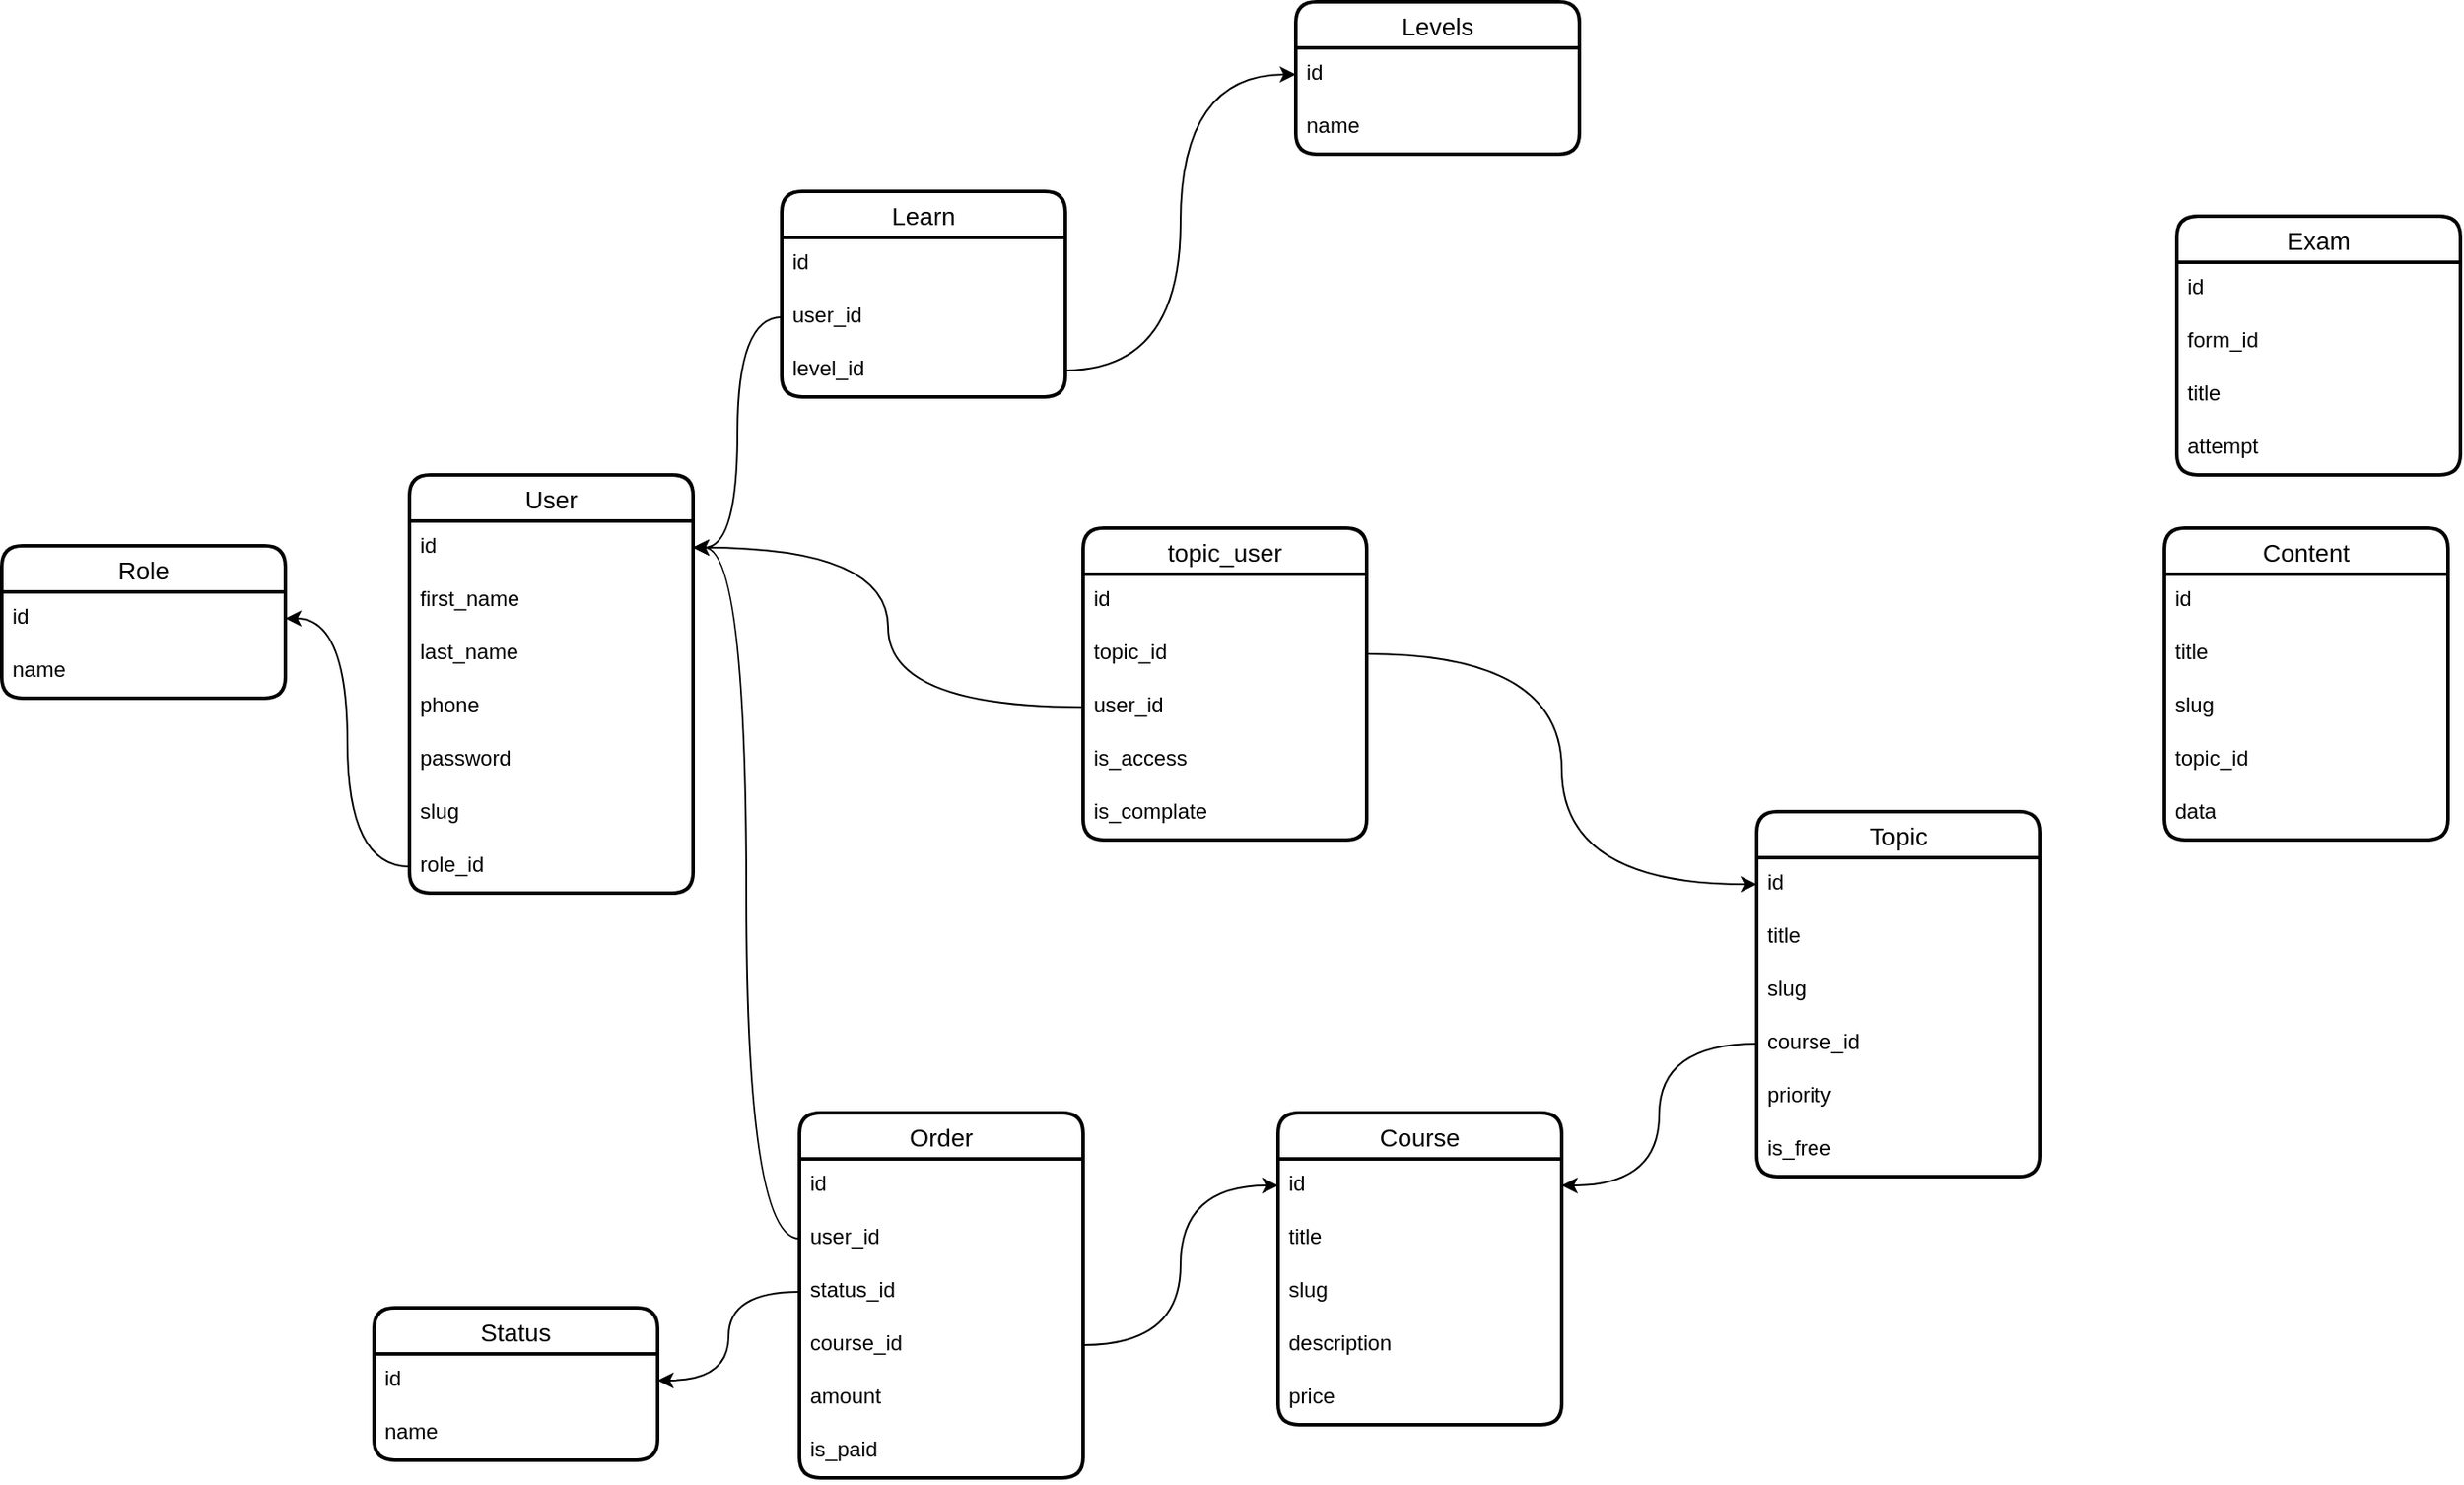 <mxfile version="21.7.4" type="github">
  <diagram name="Страница — 1" id="NtRdYyr6ZoKVLL-gdddZ">
    <mxGraphModel dx="2473" dy="429" grid="1" gridSize="10" guides="1" tooltips="1" connect="1" arrows="1" fold="1" page="1" pageScale="1" pageWidth="827" pageHeight="1169" math="0" shadow="0">
      <root>
        <mxCell id="0" />
        <mxCell id="1" parent="0" />
        <mxCell id="NuASrwZXiK9IL8mTtVK0-1" value="User" style="swimlane;fontStyle=0;childLayout=stackLayout;horizontal=1;startSize=26;horizontalStack=0;resizeParent=1;resizeParentMax=0;resizeLast=0;collapsible=1;marginBottom=0;align=center;fontSize=14;strokeWidth=2;rounded=1;shadow=0;glass=0;swimlaneLine=1;" parent="1" vertex="1">
          <mxGeometry x="-1410" y="1350" width="160" height="236" as="geometry" />
        </mxCell>
        <mxCell id="NuASrwZXiK9IL8mTtVK0-2" value="id" style="text;strokeColor=none;fillColor=none;spacingLeft=4;spacingRight=4;overflow=hidden;rotatable=0;points=[[0,0.5],[1,0.5]];portConstraint=eastwest;fontSize=12;whiteSpace=wrap;html=1;" parent="NuASrwZXiK9IL8mTtVK0-1" vertex="1">
          <mxGeometry y="26" width="160" height="30" as="geometry" />
        </mxCell>
        <mxCell id="NuASrwZXiK9IL8mTtVK0-3" value="first_name" style="text;strokeColor=none;fillColor=none;spacingLeft=4;spacingRight=4;overflow=hidden;rotatable=0;points=[[0,0.5],[1,0.5]];portConstraint=eastwest;fontSize=12;whiteSpace=wrap;html=1;" parent="NuASrwZXiK9IL8mTtVK0-1" vertex="1">
          <mxGeometry y="56" width="160" height="30" as="geometry" />
        </mxCell>
        <mxCell id="NuASrwZXiK9IL8mTtVK0-4" value="last_name" style="text;strokeColor=none;fillColor=none;spacingLeft=4;spacingRight=4;overflow=hidden;rotatable=0;points=[[0,0.5],[1,0.5]];portConstraint=eastwest;fontSize=12;whiteSpace=wrap;html=1;" parent="NuASrwZXiK9IL8mTtVK0-1" vertex="1">
          <mxGeometry y="86" width="160" height="30" as="geometry" />
        </mxCell>
        <mxCell id="NuASrwZXiK9IL8mTtVK0-5" value="phone" style="text;strokeColor=none;fillColor=none;spacingLeft=4;spacingRight=4;overflow=hidden;rotatable=0;points=[[0,0.5],[1,0.5]];portConstraint=eastwest;fontSize=12;whiteSpace=wrap;html=1;" parent="NuASrwZXiK9IL8mTtVK0-1" vertex="1">
          <mxGeometry y="116" width="160" height="30" as="geometry" />
        </mxCell>
        <mxCell id="NuASrwZXiK9IL8mTtVK0-6" value="password" style="text;strokeColor=none;fillColor=none;spacingLeft=4;spacingRight=4;overflow=hidden;rotatable=0;points=[[0,0.5],[1,0.5]];portConstraint=eastwest;fontSize=12;whiteSpace=wrap;html=1;" parent="NuASrwZXiK9IL8mTtVK0-1" vertex="1">
          <mxGeometry y="146" width="160" height="30" as="geometry" />
        </mxCell>
        <mxCell id="NkUbfMzLLiIlSjZARIYw-47" value="slug" style="text;strokeColor=none;fillColor=none;spacingLeft=4;spacingRight=4;overflow=hidden;rotatable=0;points=[[0,0.5],[1,0.5]];portConstraint=eastwest;fontSize=12;whiteSpace=wrap;html=1;" vertex="1" parent="NuASrwZXiK9IL8mTtVK0-1">
          <mxGeometry y="176" width="160" height="30" as="geometry" />
        </mxCell>
        <mxCell id="NuASrwZXiK9IL8mTtVK0-7" value="role_id" style="text;strokeColor=none;fillColor=none;spacingLeft=4;spacingRight=4;overflow=hidden;rotatable=0;points=[[0,0.5],[1,0.5]];portConstraint=eastwest;fontSize=12;whiteSpace=wrap;html=1;" parent="NuASrwZXiK9IL8mTtVK0-1" vertex="1">
          <mxGeometry y="206" width="160" height="30" as="geometry" />
        </mxCell>
        <mxCell id="NuASrwZXiK9IL8mTtVK0-8" value="Role" style="swimlane;fontStyle=0;childLayout=stackLayout;horizontal=1;startSize=26;horizontalStack=0;resizeParent=1;resizeParentMax=0;resizeLast=0;collapsible=1;marginBottom=0;align=center;fontSize=14;strokeWidth=2;rounded=1;shadow=0;glass=0;swimlaneLine=1;" parent="1" vertex="1">
          <mxGeometry x="-1640" y="1390" width="160" height="86" as="geometry" />
        </mxCell>
        <mxCell id="NuASrwZXiK9IL8mTtVK0-9" value="id" style="text;strokeColor=none;fillColor=none;spacingLeft=4;spacingRight=4;overflow=hidden;rotatable=0;points=[[0,0.5],[1,0.5]];portConstraint=eastwest;fontSize=12;whiteSpace=wrap;html=1;" parent="NuASrwZXiK9IL8mTtVK0-8" vertex="1">
          <mxGeometry y="26" width="160" height="30" as="geometry" />
        </mxCell>
        <mxCell id="NuASrwZXiK9IL8mTtVK0-10" value="name" style="text;strokeColor=none;fillColor=none;spacingLeft=4;spacingRight=4;overflow=hidden;rotatable=0;points=[[0,0.5],[1,0.5]];portConstraint=eastwest;fontSize=12;whiteSpace=wrap;html=1;" parent="NuASrwZXiK9IL8mTtVK0-8" vertex="1">
          <mxGeometry y="56" width="160" height="30" as="geometry" />
        </mxCell>
        <mxCell id="NuASrwZXiK9IL8mTtVK0-11" style="edgeStyle=orthogonalEdgeStyle;rounded=0;orthogonalLoop=1;jettySize=auto;html=1;entryX=1;entryY=0.5;entryDx=0;entryDy=0;curved=1;" parent="1" source="NuASrwZXiK9IL8mTtVK0-7" target="NuASrwZXiK9IL8mTtVK0-9" edge="1">
          <mxGeometry relative="1" as="geometry" />
        </mxCell>
        <mxCell id="NuASrwZXiK9IL8mTtVK0-12" value="Course" style="swimlane;fontStyle=0;childLayout=stackLayout;horizontal=1;startSize=26;horizontalStack=0;resizeParent=1;resizeParentMax=0;resizeLast=0;collapsible=1;marginBottom=0;align=center;fontSize=14;strokeWidth=2;rounded=1;shadow=0;glass=0;swimlaneLine=1;" parent="1" vertex="1">
          <mxGeometry x="-920" y="1710" width="160" height="176" as="geometry">
            <mxRectangle x="350" y="140" width="90" height="30" as="alternateBounds" />
          </mxGeometry>
        </mxCell>
        <mxCell id="NuASrwZXiK9IL8mTtVK0-13" value="id" style="text;strokeColor=none;fillColor=none;spacingLeft=4;spacingRight=4;overflow=hidden;rotatable=0;points=[[0,0.5],[1,0.5]];portConstraint=eastwest;fontSize=12;whiteSpace=wrap;html=1;" parent="NuASrwZXiK9IL8mTtVK0-12" vertex="1">
          <mxGeometry y="26" width="160" height="30" as="geometry" />
        </mxCell>
        <mxCell id="NuASrwZXiK9IL8mTtVK0-15" value="title" style="text;strokeColor=none;fillColor=none;spacingLeft=4;spacingRight=4;overflow=hidden;rotatable=0;points=[[0,0.5],[1,0.5]];portConstraint=eastwest;fontSize=12;whiteSpace=wrap;html=1;" parent="NuASrwZXiK9IL8mTtVK0-12" vertex="1">
          <mxGeometry y="56" width="160" height="30" as="geometry" />
        </mxCell>
        <mxCell id="NkUbfMzLLiIlSjZARIYw-48" value="slug" style="text;strokeColor=none;fillColor=none;spacingLeft=4;spacingRight=4;overflow=hidden;rotatable=0;points=[[0,0.5],[1,0.5]];portConstraint=eastwest;fontSize=12;whiteSpace=wrap;html=1;" vertex="1" parent="NuASrwZXiK9IL8mTtVK0-12">
          <mxGeometry y="86" width="160" height="30" as="geometry" />
        </mxCell>
        <mxCell id="NuASrwZXiK9IL8mTtVK0-16" value="description" style="text;strokeColor=none;fillColor=none;spacingLeft=4;spacingRight=4;overflow=hidden;rotatable=0;points=[[0,0.5],[1,0.5]];portConstraint=eastwest;fontSize=12;whiteSpace=wrap;html=1;" parent="NuASrwZXiK9IL8mTtVK0-12" vertex="1">
          <mxGeometry y="116" width="160" height="30" as="geometry" />
        </mxCell>
        <mxCell id="NuASrwZXiK9IL8mTtVK0-18" value="price" style="text;strokeColor=none;fillColor=none;spacingLeft=4;spacingRight=4;overflow=hidden;rotatable=0;points=[[0,0.5],[1,0.5]];portConstraint=eastwest;fontSize=12;whiteSpace=wrap;html=1;" parent="NuASrwZXiK9IL8mTtVK0-12" vertex="1">
          <mxGeometry y="146" width="160" height="30" as="geometry" />
        </mxCell>
        <mxCell id="NuASrwZXiK9IL8mTtVK0-19" value="Topic" style="swimlane;fontStyle=0;childLayout=stackLayout;horizontal=1;startSize=26;horizontalStack=0;resizeParent=1;resizeParentMax=0;resizeLast=0;collapsible=1;marginBottom=0;align=center;fontSize=14;strokeWidth=2;rounded=1;shadow=0;glass=0;swimlaneLine=1;" parent="1" vertex="1">
          <mxGeometry x="-650" y="1540" width="160" height="206" as="geometry" />
        </mxCell>
        <mxCell id="NuASrwZXiK9IL8mTtVK0-20" value="id" style="text;strokeColor=none;fillColor=none;spacingLeft=4;spacingRight=4;overflow=hidden;rotatable=0;points=[[0,0.5],[1,0.5]];portConstraint=eastwest;fontSize=12;whiteSpace=wrap;html=1;" parent="NuASrwZXiK9IL8mTtVK0-19" vertex="1">
          <mxGeometry y="26" width="160" height="30" as="geometry" />
        </mxCell>
        <mxCell id="NuASrwZXiK9IL8mTtVK0-21" value="title" style="text;strokeColor=none;fillColor=none;spacingLeft=4;spacingRight=4;overflow=hidden;rotatable=0;points=[[0,0.5],[1,0.5]];portConstraint=eastwest;fontSize=12;whiteSpace=wrap;html=1;" parent="NuASrwZXiK9IL8mTtVK0-19" vertex="1">
          <mxGeometry y="56" width="160" height="30" as="geometry" />
        </mxCell>
        <mxCell id="NkUbfMzLLiIlSjZARIYw-49" value="slug" style="text;strokeColor=none;fillColor=none;spacingLeft=4;spacingRight=4;overflow=hidden;rotatable=0;points=[[0,0.5],[1,0.5]];portConstraint=eastwest;fontSize=12;whiteSpace=wrap;html=1;" vertex="1" parent="NuASrwZXiK9IL8mTtVK0-19">
          <mxGeometry y="86" width="160" height="30" as="geometry" />
        </mxCell>
        <mxCell id="NuASrwZXiK9IL8mTtVK0-22" value="course_id" style="text;strokeColor=none;fillColor=none;spacingLeft=4;spacingRight=4;overflow=hidden;rotatable=0;points=[[0,0.5],[1,0.5]];portConstraint=eastwest;fontSize=12;whiteSpace=wrap;html=1;" parent="NuASrwZXiK9IL8mTtVK0-19" vertex="1">
          <mxGeometry y="116" width="160" height="30" as="geometry" />
        </mxCell>
        <mxCell id="NuASrwZXiK9IL8mTtVK0-23" value="priority" style="text;strokeColor=none;fillColor=none;spacingLeft=4;spacingRight=4;overflow=hidden;rotatable=0;points=[[0,0.5],[1,0.5]];portConstraint=eastwest;fontSize=12;whiteSpace=wrap;html=1;" parent="NuASrwZXiK9IL8mTtVK0-19" vertex="1">
          <mxGeometry y="146" width="160" height="30" as="geometry" />
        </mxCell>
        <mxCell id="NkUbfMzLLiIlSjZARIYw-1" value="is_free" style="text;strokeColor=none;fillColor=none;spacingLeft=4;spacingRight=4;overflow=hidden;rotatable=0;points=[[0,0.5],[1,0.5]];portConstraint=eastwest;fontSize=12;whiteSpace=wrap;html=1;" vertex="1" parent="NuASrwZXiK9IL8mTtVK0-19">
          <mxGeometry y="176" width="160" height="30" as="geometry" />
        </mxCell>
        <mxCell id="NkUbfMzLLiIlSjZARIYw-2" value="Order" style="swimlane;fontStyle=0;childLayout=stackLayout;horizontal=1;startSize=26;horizontalStack=0;resizeParent=1;resizeParentMax=0;resizeLast=0;collapsible=1;marginBottom=0;align=center;fontSize=14;strokeWidth=2;rounded=1;shadow=0;glass=0;swimlaneLine=1;" vertex="1" parent="1">
          <mxGeometry x="-1190" y="1710" width="160" height="206" as="geometry" />
        </mxCell>
        <mxCell id="NkUbfMzLLiIlSjZARIYw-3" value="id" style="text;strokeColor=none;fillColor=none;spacingLeft=4;spacingRight=4;overflow=hidden;rotatable=0;points=[[0,0.5],[1,0.5]];portConstraint=eastwest;fontSize=12;whiteSpace=wrap;html=1;" vertex="1" parent="NkUbfMzLLiIlSjZARIYw-2">
          <mxGeometry y="26" width="160" height="30" as="geometry" />
        </mxCell>
        <mxCell id="NkUbfMzLLiIlSjZARIYw-5" value="user_id" style="text;strokeColor=none;fillColor=none;spacingLeft=4;spacingRight=4;overflow=hidden;rotatable=0;points=[[0,0.5],[1,0.5]];portConstraint=eastwest;fontSize=12;whiteSpace=wrap;html=1;" vertex="1" parent="NkUbfMzLLiIlSjZARIYw-2">
          <mxGeometry y="56" width="160" height="30" as="geometry" />
        </mxCell>
        <mxCell id="NkUbfMzLLiIlSjZARIYw-6" value="status_id" style="text;strokeColor=none;fillColor=none;spacingLeft=4;spacingRight=4;overflow=hidden;rotatable=0;points=[[0,0.5],[1,0.5]];portConstraint=eastwest;fontSize=12;whiteSpace=wrap;html=1;" vertex="1" parent="NkUbfMzLLiIlSjZARIYw-2">
          <mxGeometry y="86" width="160" height="30" as="geometry" />
        </mxCell>
        <mxCell id="NkUbfMzLLiIlSjZARIYw-4" value="course_id" style="text;strokeColor=none;fillColor=none;spacingLeft=4;spacingRight=4;overflow=hidden;rotatable=0;points=[[0,0.5],[1,0.5]];portConstraint=eastwest;fontSize=12;whiteSpace=wrap;html=1;" vertex="1" parent="NkUbfMzLLiIlSjZARIYw-2">
          <mxGeometry y="116" width="160" height="30" as="geometry" />
        </mxCell>
        <mxCell id="NkUbfMzLLiIlSjZARIYw-25" value="amount" style="text;strokeColor=none;fillColor=none;spacingLeft=4;spacingRight=4;overflow=hidden;rotatable=0;points=[[0,0.5],[1,0.5]];portConstraint=eastwest;fontSize=12;whiteSpace=wrap;html=1;" vertex="1" parent="NkUbfMzLLiIlSjZARIYw-2">
          <mxGeometry y="146" width="160" height="30" as="geometry" />
        </mxCell>
        <mxCell id="NkUbfMzLLiIlSjZARIYw-7" value="is_paid" style="text;strokeColor=none;fillColor=none;spacingLeft=4;spacingRight=4;overflow=hidden;rotatable=0;points=[[0,0.5],[1,0.5]];portConstraint=eastwest;fontSize=12;whiteSpace=wrap;html=1;" vertex="1" parent="NkUbfMzLLiIlSjZARIYw-2">
          <mxGeometry y="176" width="160" height="30" as="geometry" />
        </mxCell>
        <mxCell id="NkUbfMzLLiIlSjZARIYw-11" style="edgeStyle=orthogonalEdgeStyle;rounded=0;orthogonalLoop=1;jettySize=auto;html=1;entryX=0;entryY=0.5;entryDx=0;entryDy=0;curved=1;" edge="1" parent="1" source="NkUbfMzLLiIlSjZARIYw-4" target="NuASrwZXiK9IL8mTtVK0-13">
          <mxGeometry relative="1" as="geometry" />
        </mxCell>
        <mxCell id="NkUbfMzLLiIlSjZARIYw-12" style="edgeStyle=orthogonalEdgeStyle;rounded=0;orthogonalLoop=1;jettySize=auto;html=1;entryX=1;entryY=0.5;entryDx=0;entryDy=0;curved=1;" edge="1" parent="1" source="NkUbfMzLLiIlSjZARIYw-5" target="NuASrwZXiK9IL8mTtVK0-2">
          <mxGeometry relative="1" as="geometry" />
        </mxCell>
        <mxCell id="NkUbfMzLLiIlSjZARIYw-13" value="Status" style="swimlane;fontStyle=0;childLayout=stackLayout;horizontal=1;startSize=26;horizontalStack=0;resizeParent=1;resizeParentMax=0;resizeLast=0;collapsible=1;marginBottom=0;align=center;fontSize=14;strokeWidth=2;rounded=1;shadow=0;glass=0;swimlaneLine=1;" vertex="1" parent="1">
          <mxGeometry x="-1430" y="1820" width="160" height="86" as="geometry" />
        </mxCell>
        <mxCell id="NkUbfMzLLiIlSjZARIYw-14" value="id" style="text;strokeColor=none;fillColor=none;spacingLeft=4;spacingRight=4;overflow=hidden;rotatable=0;points=[[0,0.5],[1,0.5]];portConstraint=eastwest;fontSize=12;whiteSpace=wrap;html=1;" vertex="1" parent="NkUbfMzLLiIlSjZARIYw-13">
          <mxGeometry y="26" width="160" height="30" as="geometry" />
        </mxCell>
        <mxCell id="NkUbfMzLLiIlSjZARIYw-15" value="name" style="text;strokeColor=none;fillColor=none;spacingLeft=4;spacingRight=4;overflow=hidden;rotatable=0;points=[[0,0.5],[1,0.5]];portConstraint=eastwest;fontSize=12;whiteSpace=wrap;html=1;" vertex="1" parent="NkUbfMzLLiIlSjZARIYw-13">
          <mxGeometry y="56" width="160" height="30" as="geometry" />
        </mxCell>
        <mxCell id="NkUbfMzLLiIlSjZARIYw-16" style="edgeStyle=orthogonalEdgeStyle;rounded=0;orthogonalLoop=1;jettySize=auto;html=1;entryX=1;entryY=0.5;entryDx=0;entryDy=0;curved=1;" edge="1" parent="1" source="NkUbfMzLLiIlSjZARIYw-6" target="NkUbfMzLLiIlSjZARIYw-14">
          <mxGeometry relative="1" as="geometry" />
        </mxCell>
        <mxCell id="NkUbfMzLLiIlSjZARIYw-17" value="topic_user" style="swimlane;fontStyle=0;childLayout=stackLayout;horizontal=1;startSize=26;horizontalStack=0;resizeParent=1;resizeParentMax=0;resizeLast=0;collapsible=1;marginBottom=0;align=center;fontSize=14;strokeWidth=2;rounded=1;shadow=0;glass=0;swimlaneLine=1;" vertex="1" parent="1">
          <mxGeometry x="-1030" y="1380" width="160" height="176" as="geometry" />
        </mxCell>
        <mxCell id="NkUbfMzLLiIlSjZARIYw-18" value="id" style="text;strokeColor=none;fillColor=none;spacingLeft=4;spacingRight=4;overflow=hidden;rotatable=0;points=[[0,0.5],[1,0.5]];portConstraint=eastwest;fontSize=12;whiteSpace=wrap;html=1;" vertex="1" parent="NkUbfMzLLiIlSjZARIYw-17">
          <mxGeometry y="26" width="160" height="30" as="geometry" />
        </mxCell>
        <mxCell id="NkUbfMzLLiIlSjZARIYw-19" value="topic_id" style="text;strokeColor=none;fillColor=none;spacingLeft=4;spacingRight=4;overflow=hidden;rotatable=0;points=[[0,0.5],[1,0.5]];portConstraint=eastwest;fontSize=12;whiteSpace=wrap;html=1;" vertex="1" parent="NkUbfMzLLiIlSjZARIYw-17">
          <mxGeometry y="56" width="160" height="30" as="geometry" />
        </mxCell>
        <mxCell id="NkUbfMzLLiIlSjZARIYw-20" value="user_id" style="text;strokeColor=none;fillColor=none;spacingLeft=4;spacingRight=4;overflow=hidden;rotatable=0;points=[[0,0.5],[1,0.5]];portConstraint=eastwest;fontSize=12;whiteSpace=wrap;html=1;" vertex="1" parent="NkUbfMzLLiIlSjZARIYw-17">
          <mxGeometry y="86" width="160" height="30" as="geometry" />
        </mxCell>
        <mxCell id="NkUbfMzLLiIlSjZARIYw-21" value="is_access" style="text;strokeColor=none;fillColor=none;spacingLeft=4;spacingRight=4;overflow=hidden;rotatable=0;points=[[0,0.5],[1,0.5]];portConstraint=eastwest;fontSize=12;whiteSpace=wrap;html=1;" vertex="1" parent="NkUbfMzLLiIlSjZARIYw-17">
          <mxGeometry y="116" width="160" height="30" as="geometry" />
        </mxCell>
        <mxCell id="NkUbfMzLLiIlSjZARIYw-22" value="is_complate" style="text;strokeColor=none;fillColor=none;spacingLeft=4;spacingRight=4;overflow=hidden;rotatable=0;points=[[0,0.5],[1,0.5]];portConstraint=eastwest;fontSize=12;whiteSpace=wrap;html=1;" vertex="1" parent="NkUbfMzLLiIlSjZARIYw-17">
          <mxGeometry y="146" width="160" height="30" as="geometry" />
        </mxCell>
        <mxCell id="NkUbfMzLLiIlSjZARIYw-23" style="edgeStyle=orthogonalEdgeStyle;rounded=0;orthogonalLoop=1;jettySize=auto;html=1;entryX=0;entryY=0.5;entryDx=0;entryDy=0;curved=1;" edge="1" parent="1" source="NkUbfMzLLiIlSjZARIYw-19" target="NuASrwZXiK9IL8mTtVK0-20">
          <mxGeometry relative="1" as="geometry" />
        </mxCell>
        <mxCell id="NkUbfMzLLiIlSjZARIYw-24" style="edgeStyle=orthogonalEdgeStyle;rounded=0;orthogonalLoop=1;jettySize=auto;html=1;entryX=1;entryY=0.5;entryDx=0;entryDy=0;curved=1;" edge="1" parent="1" source="NkUbfMzLLiIlSjZARIYw-20" target="NuASrwZXiK9IL8mTtVK0-2">
          <mxGeometry relative="1" as="geometry" />
        </mxCell>
        <mxCell id="NkUbfMzLLiIlSjZARIYw-26" style="edgeStyle=orthogonalEdgeStyle;rounded=0;orthogonalLoop=1;jettySize=auto;html=1;entryX=1;entryY=0.5;entryDx=0;entryDy=0;curved=1;" edge="1" parent="1" source="NuASrwZXiK9IL8mTtVK0-22" target="NuASrwZXiK9IL8mTtVK0-13">
          <mxGeometry relative="1" as="geometry" />
        </mxCell>
        <mxCell id="NkUbfMzLLiIlSjZARIYw-27" value="Exam" style="swimlane;fontStyle=0;childLayout=stackLayout;horizontal=1;startSize=26;horizontalStack=0;resizeParent=1;resizeParentMax=0;resizeLast=0;collapsible=1;marginBottom=0;align=center;fontSize=14;strokeWidth=2;rounded=1;shadow=0;glass=0;swimlaneLine=1;" vertex="1" parent="1">
          <mxGeometry x="-413" y="1204" width="160" height="146" as="geometry" />
        </mxCell>
        <mxCell id="NkUbfMzLLiIlSjZARIYw-28" value="id" style="text;strokeColor=none;fillColor=none;spacingLeft=4;spacingRight=4;overflow=hidden;rotatable=0;points=[[0,0.5],[1,0.5]];portConstraint=eastwest;fontSize=12;whiteSpace=wrap;html=1;" vertex="1" parent="NkUbfMzLLiIlSjZARIYw-27">
          <mxGeometry y="26" width="160" height="30" as="geometry" />
        </mxCell>
        <mxCell id="NkUbfMzLLiIlSjZARIYw-30" value="form_id" style="text;strokeColor=none;fillColor=none;spacingLeft=4;spacingRight=4;overflow=hidden;rotatable=0;points=[[0,0.5],[1,0.5]];portConstraint=eastwest;fontSize=12;whiteSpace=wrap;html=1;" vertex="1" parent="NkUbfMzLLiIlSjZARIYw-27">
          <mxGeometry y="56" width="160" height="30" as="geometry" />
        </mxCell>
        <mxCell id="NkUbfMzLLiIlSjZARIYw-31" value="title" style="text;strokeColor=none;fillColor=none;spacingLeft=4;spacingRight=4;overflow=hidden;rotatable=0;points=[[0,0.5],[1,0.5]];portConstraint=eastwest;fontSize=12;whiteSpace=wrap;html=1;" vertex="1" parent="NkUbfMzLLiIlSjZARIYw-27">
          <mxGeometry y="86" width="160" height="30" as="geometry" />
        </mxCell>
        <mxCell id="NkUbfMzLLiIlSjZARIYw-32" value="attempt" style="text;strokeColor=none;fillColor=none;spacingLeft=4;spacingRight=4;overflow=hidden;rotatable=0;points=[[0,0.5],[1,0.5]];portConstraint=eastwest;fontSize=12;whiteSpace=wrap;html=1;" vertex="1" parent="NkUbfMzLLiIlSjZARIYw-27">
          <mxGeometry y="116" width="160" height="30" as="geometry" />
        </mxCell>
        <mxCell id="NkUbfMzLLiIlSjZARIYw-33" value="Learn" style="swimlane;fontStyle=0;childLayout=stackLayout;horizontal=1;startSize=26;horizontalStack=0;resizeParent=1;resizeParentMax=0;resizeLast=0;collapsible=1;marginBottom=0;align=center;fontSize=14;strokeWidth=2;rounded=1;shadow=0;glass=0;swimlaneLine=1;" vertex="1" parent="1">
          <mxGeometry x="-1200" y="1190" width="160" height="116" as="geometry" />
        </mxCell>
        <mxCell id="NkUbfMzLLiIlSjZARIYw-34" value="id" style="text;strokeColor=none;fillColor=none;spacingLeft=4;spacingRight=4;overflow=hidden;rotatable=0;points=[[0,0.5],[1,0.5]];portConstraint=eastwest;fontSize=12;whiteSpace=wrap;html=1;" vertex="1" parent="NkUbfMzLLiIlSjZARIYw-33">
          <mxGeometry y="26" width="160" height="30" as="geometry" />
        </mxCell>
        <mxCell id="NkUbfMzLLiIlSjZARIYw-35" value="user_id" style="text;strokeColor=none;fillColor=none;spacingLeft=4;spacingRight=4;overflow=hidden;rotatable=0;points=[[0,0.5],[1,0.5]];portConstraint=eastwest;fontSize=12;whiteSpace=wrap;html=1;" vertex="1" parent="NkUbfMzLLiIlSjZARIYw-33">
          <mxGeometry y="56" width="160" height="30" as="geometry" />
        </mxCell>
        <mxCell id="NkUbfMzLLiIlSjZARIYw-39" value="level_id" style="text;strokeColor=none;fillColor=none;spacingLeft=4;spacingRight=4;overflow=hidden;rotatable=0;points=[[0,0.5],[1,0.5]];portConstraint=eastwest;fontSize=12;whiteSpace=wrap;html=1;" vertex="1" parent="NkUbfMzLLiIlSjZARIYw-33">
          <mxGeometry y="86" width="160" height="30" as="geometry" />
        </mxCell>
        <mxCell id="NkUbfMzLLiIlSjZARIYw-36" value="Levels" style="swimlane;fontStyle=0;childLayout=stackLayout;horizontal=1;startSize=26;horizontalStack=0;resizeParent=1;resizeParentMax=0;resizeLast=0;collapsible=1;marginBottom=0;align=center;fontSize=14;strokeWidth=2;rounded=1;shadow=0;glass=0;swimlaneLine=1;" vertex="1" parent="1">
          <mxGeometry x="-910" y="1083" width="160" height="86" as="geometry" />
        </mxCell>
        <mxCell id="NkUbfMzLLiIlSjZARIYw-37" value="id" style="text;strokeColor=none;fillColor=none;spacingLeft=4;spacingRight=4;overflow=hidden;rotatable=0;points=[[0,0.5],[1,0.5]];portConstraint=eastwest;fontSize=12;whiteSpace=wrap;html=1;" vertex="1" parent="NkUbfMzLLiIlSjZARIYw-36">
          <mxGeometry y="26" width="160" height="30" as="geometry" />
        </mxCell>
        <mxCell id="NkUbfMzLLiIlSjZARIYw-38" value="name" style="text;strokeColor=none;fillColor=none;spacingLeft=4;spacingRight=4;overflow=hidden;rotatable=0;points=[[0,0.5],[1,0.5]];portConstraint=eastwest;fontSize=12;whiteSpace=wrap;html=1;" vertex="1" parent="NkUbfMzLLiIlSjZARIYw-36">
          <mxGeometry y="56" width="160" height="30" as="geometry" />
        </mxCell>
        <mxCell id="NkUbfMzLLiIlSjZARIYw-40" style="edgeStyle=orthogonalEdgeStyle;rounded=0;orthogonalLoop=1;jettySize=auto;html=1;entryX=0;entryY=0.5;entryDx=0;entryDy=0;curved=1;" edge="1" parent="1" source="NkUbfMzLLiIlSjZARIYw-39" target="NkUbfMzLLiIlSjZARIYw-37">
          <mxGeometry relative="1" as="geometry" />
        </mxCell>
        <mxCell id="NkUbfMzLLiIlSjZARIYw-41" style="edgeStyle=orthogonalEdgeStyle;rounded=0;orthogonalLoop=1;jettySize=auto;html=1;entryX=1;entryY=0.5;entryDx=0;entryDy=0;curved=1;" edge="1" parent="1" source="NkUbfMzLLiIlSjZARIYw-35" target="NuASrwZXiK9IL8mTtVK0-2">
          <mxGeometry relative="1" as="geometry" />
        </mxCell>
        <mxCell id="NkUbfMzLLiIlSjZARIYw-42" value="Content" style="swimlane;fontStyle=0;childLayout=stackLayout;horizontal=1;startSize=26;horizontalStack=0;resizeParent=1;resizeParentMax=0;resizeLast=0;collapsible=1;marginBottom=0;align=center;fontSize=14;strokeWidth=2;rounded=1;shadow=0;glass=0;swimlaneLine=1;" vertex="1" parent="1">
          <mxGeometry x="-420" y="1380" width="160" height="176" as="geometry" />
        </mxCell>
        <mxCell id="NkUbfMzLLiIlSjZARIYw-43" value="id" style="text;strokeColor=none;fillColor=none;spacingLeft=4;spacingRight=4;overflow=hidden;rotatable=0;points=[[0,0.5],[1,0.5]];portConstraint=eastwest;fontSize=12;whiteSpace=wrap;html=1;" vertex="1" parent="NkUbfMzLLiIlSjZARIYw-42">
          <mxGeometry y="26" width="160" height="30" as="geometry" />
        </mxCell>
        <mxCell id="NkUbfMzLLiIlSjZARIYw-45" value="title" style="text;strokeColor=none;fillColor=none;spacingLeft=4;spacingRight=4;overflow=hidden;rotatable=0;points=[[0,0.5],[1,0.5]];portConstraint=eastwest;fontSize=12;whiteSpace=wrap;html=1;" vertex="1" parent="NkUbfMzLLiIlSjZARIYw-42">
          <mxGeometry y="56" width="160" height="30" as="geometry" />
        </mxCell>
        <mxCell id="NkUbfMzLLiIlSjZARIYw-50" value="slug" style="text;strokeColor=none;fillColor=none;spacingLeft=4;spacingRight=4;overflow=hidden;rotatable=0;points=[[0,0.5],[1,0.5]];portConstraint=eastwest;fontSize=12;whiteSpace=wrap;html=1;" vertex="1" parent="NkUbfMzLLiIlSjZARIYw-42">
          <mxGeometry y="86" width="160" height="30" as="geometry" />
        </mxCell>
        <mxCell id="NkUbfMzLLiIlSjZARIYw-44" value="topic_id" style="text;strokeColor=none;fillColor=none;spacingLeft=4;spacingRight=4;overflow=hidden;rotatable=0;points=[[0,0.5],[1,0.5]];portConstraint=eastwest;fontSize=12;whiteSpace=wrap;html=1;" vertex="1" parent="NkUbfMzLLiIlSjZARIYw-42">
          <mxGeometry y="116" width="160" height="30" as="geometry" />
        </mxCell>
        <mxCell id="NkUbfMzLLiIlSjZARIYw-46" value="data" style="text;strokeColor=none;fillColor=none;spacingLeft=4;spacingRight=4;overflow=hidden;rotatable=0;points=[[0,0.5],[1,0.5]];portConstraint=eastwest;fontSize=12;whiteSpace=wrap;html=1;" vertex="1" parent="NkUbfMzLLiIlSjZARIYw-42">
          <mxGeometry y="146" width="160" height="30" as="geometry" />
        </mxCell>
      </root>
    </mxGraphModel>
  </diagram>
</mxfile>
